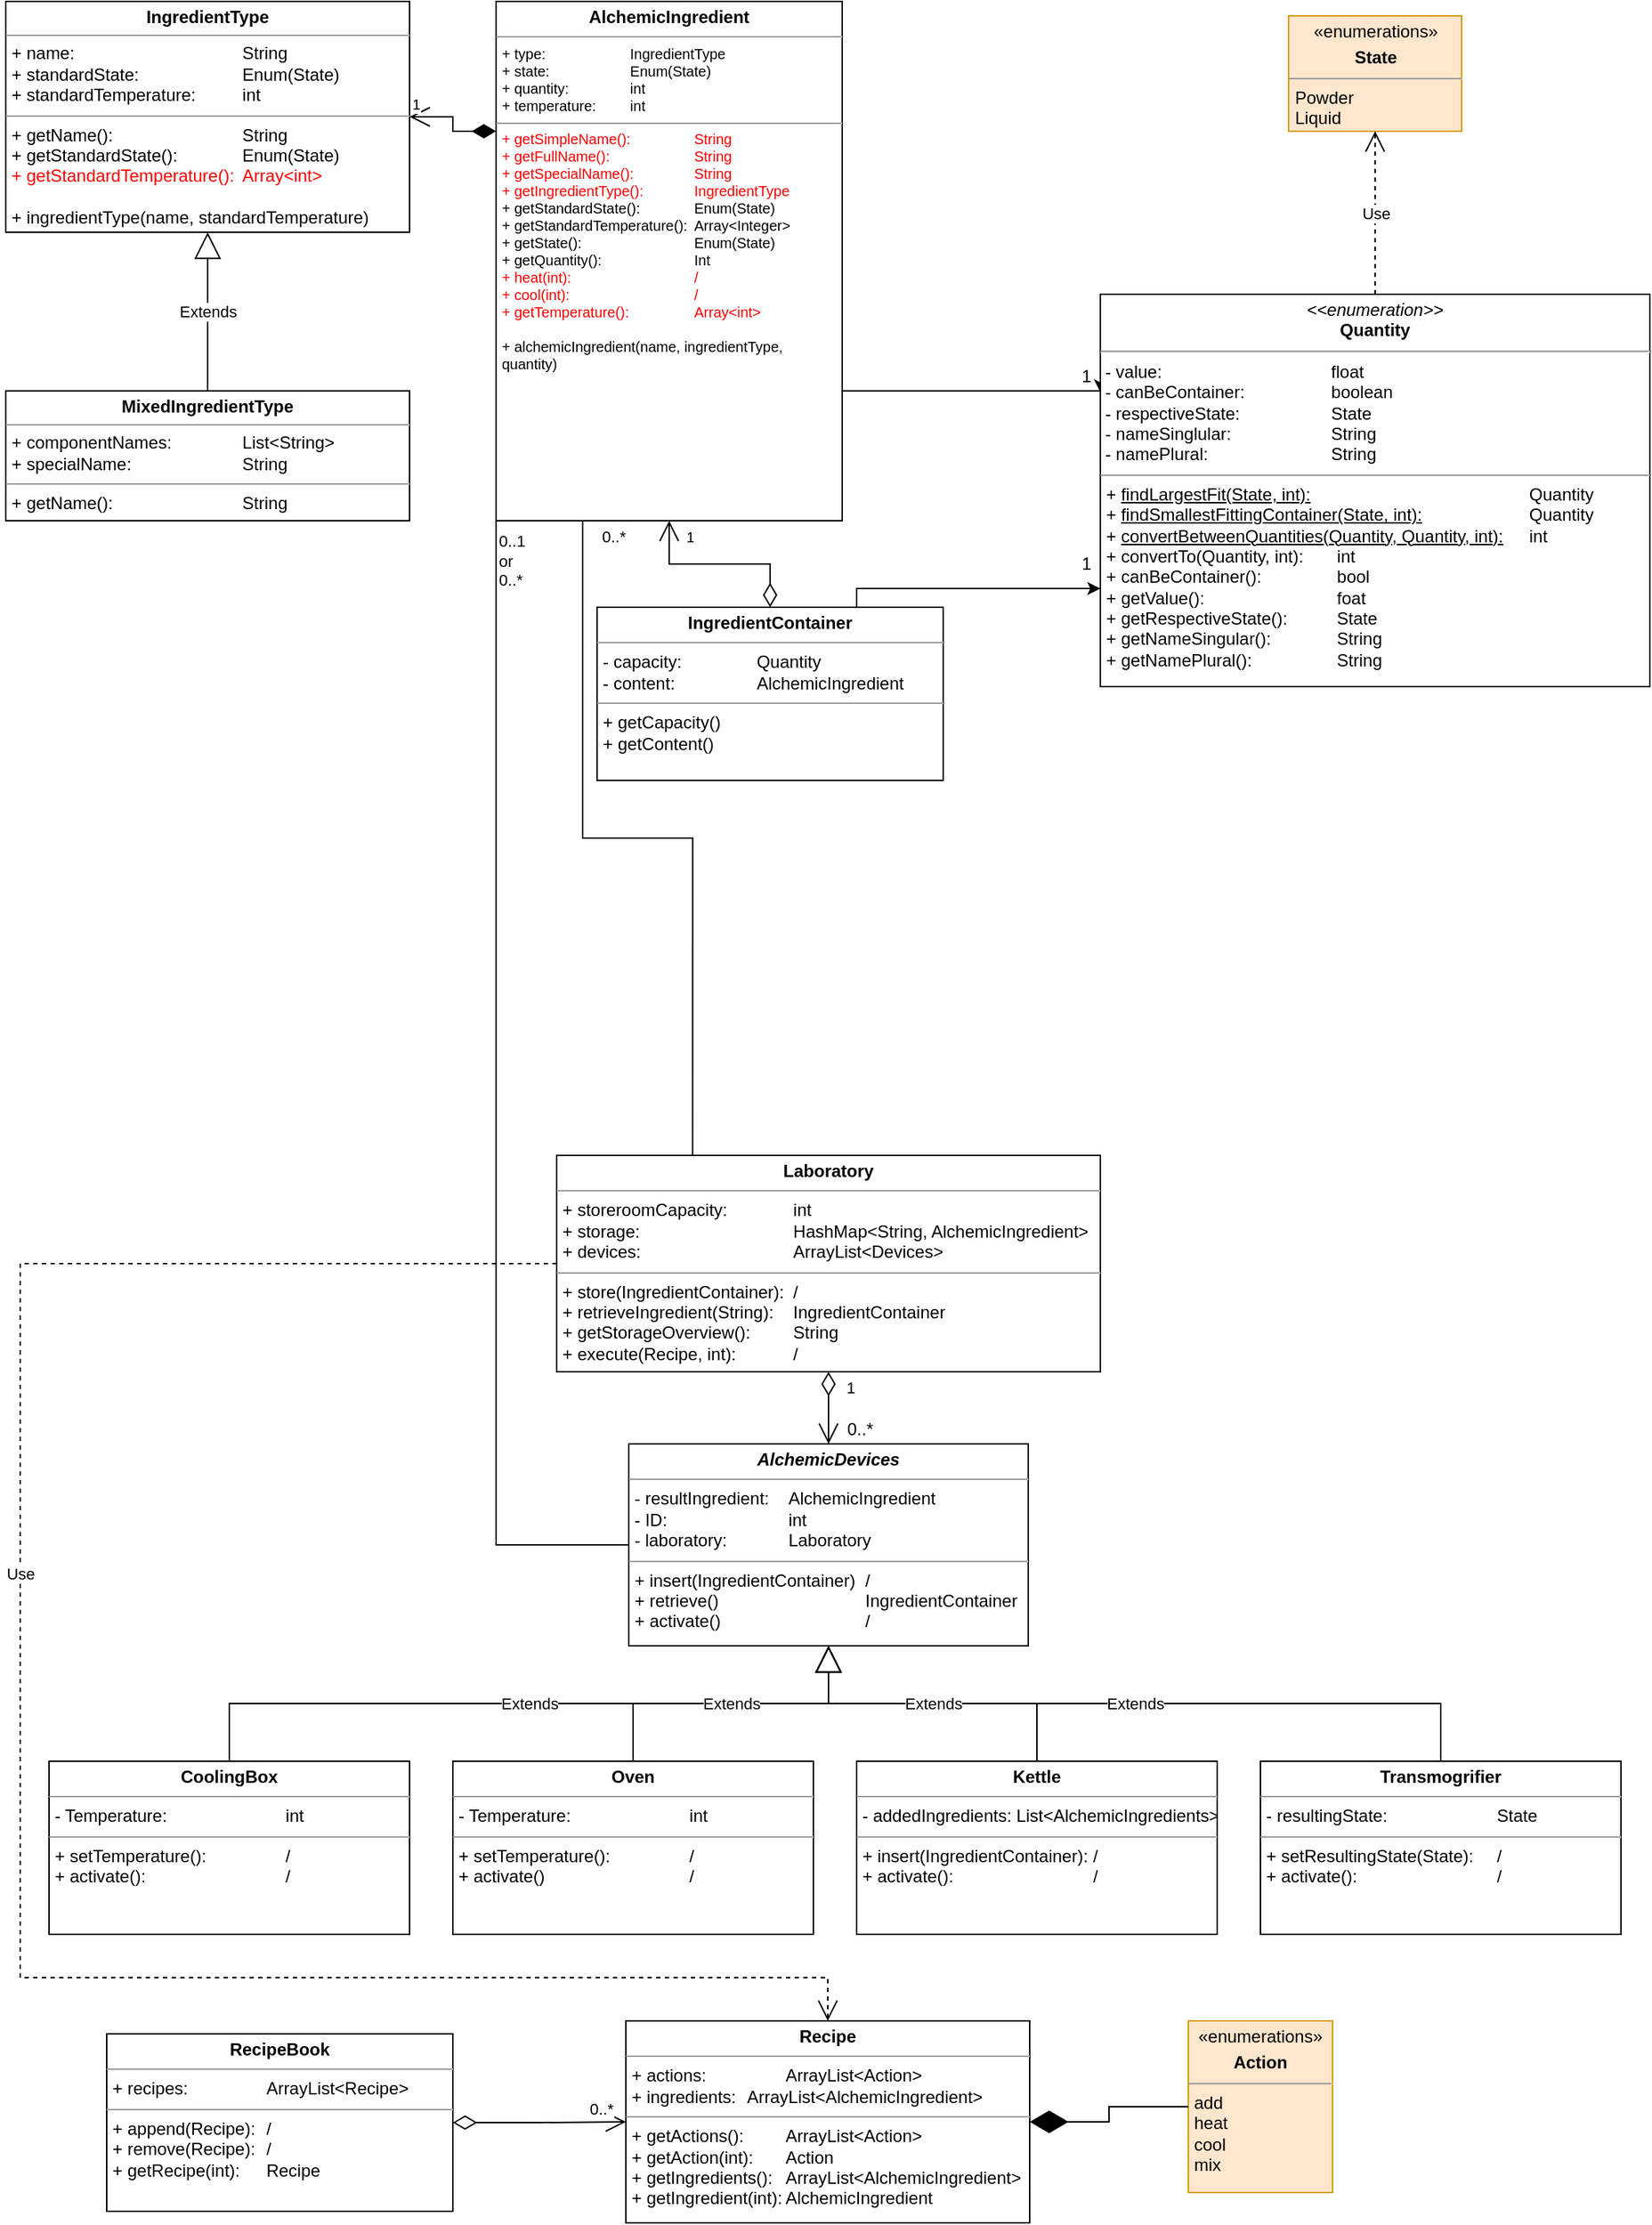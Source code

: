 <mxfile version="18.0.1" type="device"><diagram id="GiKxuTOtu3WhN2kmNN7U" name="Examenproject OGP"><mxGraphModel dx="868" dy="553" grid="1" gridSize="10" guides="1" tooltips="1" connect="1" arrows="1" fold="1" page="1" pageScale="1" pageWidth="1169" pageHeight="827" background="none" math="0" shadow="0"><root><mxCell id="0"/><mxCell id="1" parent="0"/><mxCell id="5Rmgl1uTEfU98lThBDW_-46" style="edgeStyle=orthogonalEdgeStyle;rounded=0;jumpStyle=none;orthogonalLoop=1;jettySize=auto;html=1;exitX=1;exitY=0.75;exitDx=0;exitDy=0;startArrow=none;startFill=0;strokeColor=default;entryX=0;entryY=0.25;entryDx=0;entryDy=0;" parent="1" source="cu3XiYy3ytuBM16kYKZB-1" target="5Rmgl1uTEfU98lThBDW_-23" edge="1"><mxGeometry relative="1" as="geometry"><mxPoint x="650" y="350" as="targetPoint"/><Array as="points"><mxPoint x="769" y="310"/></Array></mxGeometry></mxCell><mxCell id="cu3XiYy3ytuBM16kYKZB-1" value="&lt;p style=&quot;margin: 0px ; margin-top: 4px ; text-align: center&quot;&gt;&lt;b&gt;AlchemicIngredient&lt;/b&gt;&lt;/p&gt;&lt;hr size=&quot;1&quot;&gt;&lt;p style=&quot;margin: 0px 0px 0px 4px ; font-size: 10px&quot;&gt;&lt;font style=&quot;font-size: 10px&quot;&gt;+ type: &lt;span style=&quot;white-space: pre&quot;&gt;&#9;&lt;/span&gt;&lt;span style=&quot;white-space: pre&quot;&gt;&#9;&lt;/span&gt;&lt;span style=&quot;white-space: pre&quot;&gt;&#9;&lt;/span&gt;IngredientType&lt;br&gt;&lt;/font&gt;&lt;/p&gt;&lt;p style=&quot;margin: 0px 0px 0px 4px ; font-size: 10px&quot;&gt;&lt;font style=&quot;font-size: 10px&quot;&gt;+ state: &lt;span style=&quot;white-space: pre&quot;&gt;&#9;&lt;/span&gt;&lt;span style=&quot;white-space: pre&quot;&gt;&#9;&lt;/span&gt;&lt;span style=&quot;white-space: pre&quot;&gt;&#9;&lt;/span&gt;Enum(State)&lt;/font&gt;&lt;/p&gt;&lt;p style=&quot;margin: 0px 0px 0px 4px ; font-size: 10px&quot;&gt;&lt;font style=&quot;font-size: 10px&quot;&gt;+ quantity: &lt;span style=&quot;white-space: pre&quot;&gt;&#9;&lt;/span&gt;&lt;span style=&quot;white-space: pre&quot;&gt;&#9;&lt;/span&gt;int&lt;/font&gt;&lt;/p&gt;&lt;p style=&quot;margin: 0px 0px 0px 4px ; font-size: 10px&quot;&gt;&lt;font style=&quot;font-size: 10px&quot;&gt;+ temperature: &lt;span style=&quot;white-space: pre&quot;&gt;&#9;&lt;/span&gt;int&lt;/font&gt;&lt;/p&gt;&lt;hr size=&quot;1&quot; style=&quot;font-size: 10px&quot;&gt;&lt;p style=&quot;margin: 0px 0px 0px 4px ; font-size: 10px&quot;&gt;&lt;font color=&quot;#ff0000&quot; style=&quot;font-size: 10px&quot;&gt;+ getSimpleName():&lt;span style=&quot;white-space: pre&quot;&gt;&#9;&lt;span style=&quot;white-space: pre&quot;&gt;&#9;&lt;/span&gt;&lt;/span&gt;String&lt;/font&gt;&lt;/p&gt;&lt;p style=&quot;margin: 0px 0px 0px 4px ; font-size: 10px&quot;&gt;&lt;font color=&quot;#ff0000&quot; style=&quot;font-size: 10px&quot;&gt;+ getFullName():&lt;span style=&quot;white-space: pre&quot;&gt;&#9;&lt;/span&gt;&lt;span style=&quot;white-space: pre&quot;&gt;&#9;&lt;span style=&quot;white-space: pre&quot;&gt;&#9;&lt;/span&gt;&lt;/span&gt;String&lt;/font&gt;&lt;/p&gt;&lt;p style=&quot;margin: 0px 0px 0px 4px ; font-size: 10px&quot;&gt;&lt;font color=&quot;#ff0000&quot; style=&quot;font-size: 10px&quot;&gt;+ getSpecialName():&amp;nbsp;&lt;span style=&quot;white-space: pre&quot;&gt;&#9;&lt;span style=&quot;white-space: pre&quot;&gt;&#9;&lt;/span&gt;&lt;/span&gt;String&lt;/font&gt;&lt;/p&gt;&lt;p style=&quot;margin: 0px 0px 0px 4px ; font-size: 10px&quot;&gt;&lt;font color=&quot;#ff0000&quot; style=&quot;font-size: 10px&quot;&gt;+ getIngredientType():&lt;span style=&quot;white-space: pre&quot;&gt;&#9;&lt;/span&gt;&lt;span style=&quot;white-space: pre&quot;&gt;&#9;&lt;/span&gt;IngredientType&lt;/font&gt;&lt;/p&gt;&lt;p style=&quot;margin: 0px 0px 0px 4px ; font-size: 10px&quot;&gt;&lt;font style=&quot;font-size: 10px&quot;&gt;+ getStandardState():&lt;span style=&quot;white-space: pre&quot;&gt;&#9;&lt;span style=&quot;white-space: pre&quot;&gt;&#9;&lt;/span&gt;&lt;/span&gt;Enum(State)&lt;/font&gt;&lt;/p&gt;&lt;p style=&quot;margin: 0px 0px 0px 4px ; font-size: 10px&quot;&gt;&lt;font style=&quot;font-size: 10px&quot;&gt;+ getStandardTemperature():&lt;span style=&quot;white-space: pre&quot;&gt;&#9;&lt;/span&gt;Array&amp;lt;Integer&amp;gt;&lt;/font&gt;&lt;/p&gt;&lt;p style=&quot;margin: 0px 0px 0px 4px ; font-size: 10px&quot;&gt;&lt;font style=&quot;font-size: 10px&quot;&gt;+ getState():&lt;span style=&quot;white-space: pre&quot;&gt;&#9;&lt;/span&gt;&lt;span style=&quot;white-space: pre&quot;&gt;&#9;&lt;/span&gt;&lt;span style=&quot;white-space: pre&quot;&gt;&#9;&lt;span style=&quot;white-space: pre&quot;&gt;&#9;&lt;/span&gt;&lt;/span&gt;Enum(State)&lt;/font&gt;&lt;/p&gt;&lt;p style=&quot;margin: 0px 0px 0px 4px ; font-size: 10px&quot;&gt;&lt;font style=&quot;font-size: 10px&quot;&gt;+ getQuantity():&lt;span style=&quot;white-space: pre&quot;&gt;&#9;&lt;/span&gt;&lt;span style=&quot;white-space: pre&quot;&gt;&#9;&lt;span style=&quot;white-space: pre&quot;&gt;&#9;&lt;/span&gt;&lt;/span&gt;Int&lt;/font&gt;&lt;/p&gt;&lt;p style=&quot;margin: 0px 0px 0px 4px ; font-size: 10px&quot;&gt;&lt;font color=&quot;#ff0000&quot; style=&quot;font-size: 10px&quot;&gt;+ heat(int):&lt;span style=&quot;white-space: pre&quot;&gt;&#9;&lt;/span&gt;&lt;span style=&quot;white-space: pre&quot;&gt;&#9;&lt;/span&gt;&lt;span style=&quot;white-space: pre&quot;&gt;&#9;&lt;span style=&quot;white-space: pre&quot;&gt;&#9;&lt;/span&gt;&lt;/span&gt;/&lt;/font&gt;&lt;/p&gt;&lt;p style=&quot;margin: 0px 0px 0px 4px ; font-size: 10px&quot;&gt;&lt;font color=&quot;#ff0000&quot; style=&quot;font-size: 10px&quot;&gt;+ cool(int):&lt;span style=&quot;white-space: pre&quot;&gt;&#9;&lt;/span&gt;&lt;span style=&quot;white-space: pre&quot;&gt;&#9;&lt;/span&gt;&lt;span style=&quot;white-space: pre&quot;&gt;&#9;&lt;span style=&quot;white-space: pre&quot;&gt;&#9;&lt;/span&gt;&lt;/span&gt;/&lt;/font&gt;&lt;/p&gt;&lt;p style=&quot;margin: 0px 0px 0px 4px ; font-size: 10px&quot;&gt;&lt;font color=&quot;#ff0000&quot; style=&quot;font-size: 10px&quot;&gt;+ getTemperature():&lt;span style=&quot;white-space: pre&quot;&gt;&#9;&lt;span style=&quot;white-space: pre&quot;&gt;&#9;&lt;/span&gt;&lt;/span&gt;Array&amp;lt;int&amp;gt;&lt;/font&gt;&lt;/p&gt;&lt;p style=&quot;margin: 0px 0px 0px 4px ; font-size: 10px&quot;&gt;&lt;font style=&quot;font-size: 10px&quot;&gt;&lt;br&gt;&lt;/font&gt;&lt;/p&gt;&lt;p style=&quot;margin: 0px 0px 0px 4px ; font-size: 10px&quot;&gt;&lt;font style=&quot;font-size: 10px&quot;&gt;+ alchemicIngredient(name, ingredientType,&amp;nbsp;&lt;/font&gt;&lt;/p&gt;&lt;p style=&quot;margin: 0px 0px 0px 4px ; font-size: 10px&quot;&gt;&lt;font style=&quot;font-size: 10px&quot;&gt;quantity)&lt;/font&gt;&lt;/p&gt;" style="verticalAlign=top;align=left;overflow=fill;fontSize=12;fontFamily=Helvetica;html=1;rounded=0;" parent="1" vertex="1"><mxGeometry x="350" y="40" width="240" height="360" as="geometry"/></mxCell><mxCell id="cu3XiYy3ytuBM16kYKZB-2" value="&lt;p style=&quot;margin: 0px ; margin-top: 4px ; text-align: center&quot;&gt;&lt;b&gt;IngredientType&lt;/b&gt;&lt;/p&gt;&lt;hr size=&quot;1&quot; style=&quot;font-size: 10px&quot;&gt;&lt;p style=&quot;margin: 0px ; margin-left: 4px&quot;&gt;+ name:&lt;span style=&quot;white-space: pre&quot;&gt;&#9;&lt;/span&gt;&lt;span style=&quot;white-space: pre&quot;&gt;&#9;&lt;/span&gt;&lt;span style=&quot;white-space: pre&quot;&gt;&#9;&lt;/span&gt;&lt;span style=&quot;white-space: pre&quot;&gt;&#9;&lt;/span&gt;&lt;span style=&quot;white-space: pre&quot;&gt;&#9;&lt;/span&gt;String&lt;/p&gt;&lt;p style=&quot;margin: 0px ; margin-left: 4px&quot;&gt;&lt;span&gt;+ standardState: &lt;/span&gt;&lt;span style=&quot;white-space: pre&quot;&gt;&#9;&lt;/span&gt;&lt;span style=&quot;white-space: pre&quot;&gt;&#9;&lt;span style=&quot;white-space: pre&quot;&gt;&#9;&lt;/span&gt;&lt;/span&gt;&lt;span&gt;Enum(State)&lt;/span&gt;&lt;br&gt;&lt;/p&gt;&lt;p style=&quot;margin: 0px ; margin-left: 4px&quot;&gt;+ standardTemperature: &lt;span style=&quot;white-space: pre&quot;&gt;&#9;&lt;/span&gt;&lt;span style=&quot;white-space: pre&quot;&gt;&#9;&lt;/span&gt;int&lt;/p&gt;&lt;hr size=&quot;1&quot;&gt;&lt;p style=&quot;margin: 0px ; margin-left: 4px&quot;&gt;+ getName():&lt;span style=&quot;white-space: pre&quot;&gt;&#9;&lt;/span&gt;&lt;span style=&quot;white-space: pre&quot;&gt;&#9;&lt;span style=&quot;white-space: pre&quot;&gt;&#9;&lt;/span&gt;&lt;span style=&quot;white-space: pre&quot;&gt;&#9;&lt;/span&gt;&lt;/span&gt;String&lt;/p&gt;&lt;p style=&quot;margin: 0px ; margin-left: 4px&quot;&gt;+ getStandardState():&lt;span style=&quot;white-space: pre&quot;&gt;&#9;&lt;/span&gt;&lt;span style=&quot;white-space: pre&quot;&gt;&#9;&lt;/span&gt;Enum(State)&lt;/p&gt;&lt;p style=&quot;margin: 0px ; margin-left: 4px&quot;&gt;&lt;font color=&quot;#ff0000&quot;&gt;+ getStandardTemperature():&lt;span style=&quot;white-space: pre&quot;&gt;&#9;&lt;/span&gt;Array&amp;lt;int&amp;gt;&lt;/font&gt;&lt;/p&gt;&lt;p style=&quot;margin: 0px ; margin-left: 4px&quot;&gt;&lt;br&gt;&lt;/p&gt;&lt;p style=&quot;margin: 0px ; margin-left: 4px&quot;&gt;+ ingredientType(name, standardTemperature)&lt;/p&gt;" style="verticalAlign=top;align=left;overflow=fill;fontSize=12;fontFamily=Helvetica;html=1;expand=1;rounded=0;" parent="1" vertex="1"><mxGeometry x="10" y="40" width="280" height="160" as="geometry"/></mxCell><mxCell id="cu3XiYy3ytuBM16kYKZB-13" value="&lt;p style=&quot;margin: 0px ; margin-top: 4px ; text-align: center&quot;&gt;«enumerations»&lt;b&gt;&lt;br&gt;&lt;/b&gt;&lt;/p&gt;&lt;p style=&quot;margin: 0px ; margin-top: 4px ; text-align: center&quot;&gt;&lt;b&gt;State&lt;/b&gt;&lt;/p&gt;&lt;hr size=&quot;1&quot;&gt;&lt;p style=&quot;margin: 0px ; margin-left: 4px&quot;&gt;Powder&lt;/p&gt;&lt;p style=&quot;margin: 0px ; margin-left: 4px&quot;&gt;Liquid&lt;/p&gt;" style="verticalAlign=top;align=left;overflow=fill;fontSize=12;fontFamily=Helvetica;html=1;expand=1;rounded=0;fillColor=#ffe6cc;strokeColor=#d79b00;" parent="1" vertex="1"><mxGeometry x="899.5" y="50" width="120" height="80" as="geometry"/></mxCell><mxCell id="5Rmgl1uTEfU98lThBDW_-49" style="edgeStyle=orthogonalEdgeStyle;rounded=0;jumpStyle=none;orthogonalLoop=1;jettySize=auto;html=1;exitX=0.75;exitY=0;exitDx=0;exitDy=0;startArrow=none;startFill=0;strokeColor=default;entryX=0;entryY=0.75;entryDx=0;entryDy=0;" parent="1" source="cu3XiYy3ytuBM16kYKZB-45" target="5Rmgl1uTEfU98lThBDW_-23" edge="1"><mxGeometry relative="1" as="geometry"><Array as="points"><mxPoint x="600" y="447"/></Array><mxPoint x="820" y="430" as="targetPoint"/></mxGeometry></mxCell><mxCell id="cu3XiYy3ytuBM16kYKZB-45" value="&lt;p style=&quot;margin: 0px ; margin-top: 4px ; text-align: center&quot;&gt;&lt;b&gt;IngredientContainer&lt;/b&gt;&lt;/p&gt;&lt;hr size=&quot;1&quot;&gt;&lt;p style=&quot;margin: 0px ; margin-left: 4px&quot;&gt;- capacity: &lt;span style=&quot;white-space: pre&quot;&gt;&#9;&lt;/span&gt;&lt;span style=&quot;white-space: pre&quot;&gt;&#9;&lt;/span&gt;Quantity&lt;/p&gt;&lt;p style=&quot;margin: 0px ; margin-left: 4px&quot;&gt;- content:&lt;span style=&quot;white-space: pre&quot;&gt;&#9;&lt;/span&gt;&lt;span style=&quot;white-space: pre&quot;&gt;&#9;&lt;/span&gt;&lt;span style=&quot;white-space: pre&quot;&gt;&#9;&lt;/span&gt;AlchemicIngredient&lt;/p&gt;&lt;hr size=&quot;1&quot;&gt;&lt;p style=&quot;margin: 0px ; margin-left: 4px&quot;&gt;+ getCapacity()&lt;/p&gt;&lt;p style=&quot;margin: 0px ; margin-left: 4px&quot;&gt;+ getContent()&lt;/p&gt;" style="verticalAlign=top;align=left;overflow=fill;fontSize=12;fontFamily=Helvetica;html=1;fontColor=#000000;strokeWidth=1;gradientColor=none;" parent="1" vertex="1"><mxGeometry x="420" y="460" width="240" height="120" as="geometry"/></mxCell><mxCell id="cu3XiYy3ytuBM16kYKZB-54" value="&lt;p style=&quot;margin: 0px ; margin-top: 4px ; text-align: center&quot;&gt;&lt;b&gt;&lt;i&gt;AlchemicDevices&lt;/i&gt;&lt;/b&gt;&lt;br&gt;&lt;/p&gt;&lt;hr size=&quot;1&quot;&gt;&lt;p style=&quot;margin: 0px ; margin-left: 4px&quot;&gt;- resultIngredient:&lt;span style=&quot;white-space: pre&quot;&gt;&#9;&lt;/span&gt;AlchemicIngredient&lt;/p&gt;&lt;p style=&quot;margin: 0px ; margin-left: 4px&quot;&gt;- ID:&lt;span style=&quot;white-space: pre&quot;&gt;&#9;&lt;/span&gt;&lt;span style=&quot;white-space: pre&quot;&gt;&#9;&lt;/span&gt;&lt;span style=&quot;white-space: pre&quot;&gt;&#9;&lt;span style=&quot;white-space: pre&quot;&gt;&#9;&lt;/span&gt;&lt;/span&gt;int&lt;/p&gt;&lt;p style=&quot;margin: 0px ; margin-left: 4px&quot;&gt;- laboratory:&lt;span style=&quot;white-space: pre&quot;&gt;&#9;&lt;/span&gt;&lt;span style=&quot;white-space: pre&quot;&gt;&#9;&lt;/span&gt;Laboratory&lt;/p&gt;&lt;hr size=&quot;1&quot;&gt;&lt;p style=&quot;margin: 0px ; margin-left: 4px&quot;&gt;+ insert(IngredientContainer)&lt;span style=&quot;white-space: pre&quot;&gt;&#9;&lt;/span&gt;&lt;span&gt;/&lt;/span&gt;&lt;/p&gt;&lt;p style=&quot;margin: 0px ; margin-left: 4px&quot;&gt;+ retrieve()&lt;span style=&quot;white-space: pre&quot;&gt;&#9;&lt;/span&gt;&lt;span style=&quot;white-space: pre&quot;&gt;&#9;&lt;/span&gt;&lt;span style=&quot;white-space: pre&quot;&gt;&#9;&lt;/span&gt;&lt;span style=&quot;white-space: pre&quot;&gt;&#9;&lt;/span&gt;IngredientContainer&lt;/p&gt;&lt;p style=&quot;margin: 0px ; margin-left: 4px&quot;&gt;+ activate()&lt;span style=&quot;white-space: pre&quot;&gt;&#9;&lt;/span&gt;&lt;span style=&quot;white-space: pre&quot;&gt;&#9;&lt;/span&gt;&lt;span style=&quot;white-space: pre&quot;&gt;&#9;&lt;/span&gt;&lt;span style=&quot;white-space: pre&quot;&gt;&#9;&lt;/span&gt;/&lt;/p&gt;" style="verticalAlign=top;align=left;overflow=fill;fontSize=12;fontFamily=Helvetica;html=1;fontColor=#000000;strokeWidth=1;gradientColor=none;" parent="1" vertex="1"><mxGeometry x="442" y="1040" width="277" height="140" as="geometry"/></mxCell><mxCell id="cu3XiYy3ytuBM16kYKZB-55" value="&lt;p style=&quot;margin: 4px 0px 0px ; text-align: center&quot;&gt;&lt;b&gt;CoolingBox&lt;/b&gt;&lt;/p&gt;&lt;hr size=&quot;1&quot;&gt;&lt;p style=&quot;margin: 0px 0px 0px 4px&quot;&gt;- Temperature:&lt;span style=&quot;white-space: pre&quot;&gt;&#9;&lt;/span&gt;&lt;span style=&quot;white-space: pre&quot;&gt;&#9;&lt;/span&gt;&lt;span style=&quot;white-space: pre&quot;&gt;&#9;&lt;span style=&quot;white-space: pre&quot;&gt;&#9;&lt;/span&gt;&lt;/span&gt;int&lt;/p&gt;&lt;hr size=&quot;1&quot;&gt;&lt;p style=&quot;margin: 0px 0px 0px 4px&quot;&gt;+ setTemperature():&lt;span style=&quot;white-space: pre&quot;&gt;&#9;&lt;/span&gt;&lt;span style=&quot;white-space: pre&quot;&gt;&#9;&lt;/span&gt;/&lt;/p&gt;&lt;p style=&quot;margin: 0px 0px 0px 4px&quot;&gt;+ activate():&lt;span style=&quot;white-space: pre&quot;&gt;&#9;&lt;/span&gt;&lt;span style=&quot;white-space: pre&quot;&gt;&#9;&lt;/span&gt;&lt;span style=&quot;white-space: pre&quot;&gt;&#9;&lt;/span&gt;&lt;span style=&quot;white-space: pre&quot;&gt;&#9;&lt;/span&gt;/&lt;/p&gt;" style="verticalAlign=top;align=left;overflow=fill;fontSize=12;fontFamily=Helvetica;html=1;fontColor=#000000;strokeWidth=1;gradientColor=none;" parent="1" vertex="1"><mxGeometry x="40" y="1260" width="250" height="120" as="geometry"/></mxCell><mxCell id="cu3XiYy3ytuBM16kYKZB-56" value="&lt;p style=&quot;margin: 0px ; margin-top: 4px ; text-align: center&quot;&gt;&lt;b&gt;Oven&lt;/b&gt;&lt;/p&gt;&lt;hr size=&quot;1&quot;&gt;&lt;p style=&quot;margin: 0px 0px 0px 4px&quot;&gt;- Temperature:&lt;span style=&quot;white-space: pre&quot;&gt;&#9;&lt;/span&gt;&lt;span style=&quot;white-space: pre&quot;&gt;&#9;&lt;/span&gt;&lt;span style=&quot;white-space: pre&quot;&gt;&#9;&lt;/span&gt;&lt;span style=&quot;white-space: pre&quot;&gt;&#9;&lt;/span&gt;int&lt;/p&gt;&lt;hr size=&quot;1&quot;&gt;&lt;p style=&quot;margin: 0px 0px 0px 4px&quot;&gt;&lt;span&gt;+ setTemperature():&lt;span style=&quot;white-space: pre&quot;&gt;&#9;&lt;/span&gt;&lt;span style=&quot;white-space: pre&quot;&gt;&#9;&lt;/span&gt;/&lt;/span&gt;&lt;/p&gt;&lt;p style=&quot;margin: 0px ; margin-left: 4px&quot;&gt;+ activate()&lt;span&gt;&#9;&lt;span style=&quot;white-space: pre&quot;&gt;&#9;&lt;/span&gt;&lt;span style=&quot;white-space: pre&quot;&gt;&#9;&lt;/span&gt;&lt;span style=&quot;white-space: pre&quot;&gt;&#9;&lt;/span&gt;&lt;span style=&quot;white-space: pre&quot;&gt;&#9;&lt;/span&gt;&lt;/span&gt;/&lt;/p&gt;" style="verticalAlign=top;align=left;overflow=fill;fontSize=12;fontFamily=Helvetica;html=1;fontColor=#000000;strokeWidth=1;gradientColor=none;" parent="1" vertex="1"><mxGeometry x="320" y="1260" width="250" height="120" as="geometry"/></mxCell><mxCell id="cu3XiYy3ytuBM16kYKZB-57" value="&lt;p style=&quot;margin: 4px 0px 0px ; text-align: center&quot;&gt;&lt;b&gt;Kettle&lt;/b&gt;&lt;/p&gt;&lt;hr size=&quot;1&quot;&gt;&lt;p style=&quot;margin: 0px 0px 0px 4px&quot;&gt;- addedIngredients:&lt;span style=&quot;white-space: pre&quot;&gt;&#9;&lt;/span&gt;List&amp;lt;AlchemicIngredients&amp;gt;&lt;/p&gt;&lt;hr size=&quot;1&quot;&gt;&lt;p style=&quot;margin: 0px 0px 0px 4px&quot;&gt;+ insert(IngredientContainer):&lt;span style=&quot;white-space: pre&quot;&gt;&#9;&lt;/span&gt;/&lt;/p&gt;&lt;p style=&quot;margin: 0px 0px 0px 4px&quot;&gt;+ activate():&lt;span style=&quot;white-space: pre&quot;&gt;&#9;&lt;/span&gt;&lt;span style=&quot;white-space: pre&quot;&gt;&#9;&lt;/span&gt;&lt;span style=&quot;white-space: pre&quot;&gt;&#9;&lt;/span&gt;&lt;span style=&quot;white-space: pre&quot;&gt;&#9;&lt;/span&gt;/&lt;/p&gt;" style="verticalAlign=top;align=left;overflow=fill;fontSize=12;fontFamily=Helvetica;html=1;fontColor=#000000;strokeWidth=1;gradientColor=none;" parent="1" vertex="1"><mxGeometry x="600" y="1260" width="250" height="120" as="geometry"/></mxCell><mxCell id="cu3XiYy3ytuBM16kYKZB-58" value="&lt;p style=&quot;margin: 4px 0px 0px ; text-align: center&quot;&gt;&lt;b&gt;Transmogrifier&lt;/b&gt;&lt;/p&gt;&lt;hr size=&quot;1&quot;&gt;&lt;p style=&quot;margin: 0px 0px 0px 4px&quot;&gt;- resultingState:&lt;span style=&quot;white-space: pre&quot;&gt;&#9;&lt;/span&gt;&lt;span style=&quot;white-space: pre&quot;&gt;&#9;&lt;/span&gt;&lt;span style=&quot;white-space: pre&quot;&gt;&#9;&lt;/span&gt;State&lt;/p&gt;&lt;hr size=&quot;1&quot;&gt;&lt;p style=&quot;margin: 0px 0px 0px 4px&quot;&gt;+ setResultingState(State):&lt;span style=&quot;white-space: pre&quot;&gt;&#9;&lt;/span&gt;/&lt;/p&gt;&lt;p style=&quot;margin: 0px 0px 0px 4px&quot;&gt;&lt;span&gt;+ activate():&lt;/span&gt;&lt;span style=&quot;white-space: pre&quot;&gt;&#9;&lt;/span&gt;&lt;span style=&quot;white-space: pre&quot;&gt;&#9;&lt;/span&gt;&lt;span style=&quot;white-space: pre&quot;&gt;&#9;&lt;/span&gt;&lt;span style=&quot;white-space: pre&quot;&gt;&#9;&lt;/span&gt;&lt;span&gt;/&lt;/span&gt;&lt;/p&gt;" style="verticalAlign=top;align=left;overflow=fill;fontSize=12;fontFamily=Helvetica;html=1;fontColor=#000000;strokeWidth=1;gradientColor=none;" parent="1" vertex="1"><mxGeometry x="880" y="1260" width="250" height="120" as="geometry"/></mxCell><mxCell id="cu3XiYy3ytuBM16kYKZB-67" value="&lt;p style=&quot;margin: 0px ; margin-top: 4px ; text-align: center&quot;&gt;&lt;b&gt;Laboratory&lt;/b&gt;&lt;/p&gt;&lt;hr size=&quot;1&quot;&gt;&lt;p style=&quot;margin: 0px ; margin-left: 4px&quot;&gt;+ storeroomCapacity:&lt;span style=&quot;white-space: pre&quot;&gt;&#9;&lt;/span&gt;&lt;span style=&quot;white-space: pre&quot;&gt;&#9;&lt;/span&gt;int&lt;/p&gt;&lt;p style=&quot;margin: 0px ; margin-left: 4px&quot;&gt;+ storage:&lt;span style=&quot;white-space: pre&quot;&gt;&#9;&lt;/span&gt;&lt;span style=&quot;white-space: pre&quot;&gt;&#9;&lt;/span&gt;&lt;span style=&quot;white-space: pre&quot;&gt;&#9;&lt;/span&gt;&lt;span style=&quot;white-space: pre&quot;&gt;&#9;&lt;/span&gt;HashMap&amp;lt;String, AlchemicIngredient&amp;gt;&lt;/p&gt;&lt;p style=&quot;margin: 0px ; margin-left: 4px&quot;&gt;+ devices:&lt;span style=&quot;white-space: pre&quot;&gt;&#9;&lt;/span&gt;&lt;span style=&quot;white-space: pre&quot;&gt;&#9;&lt;/span&gt;&lt;span style=&quot;white-space: pre&quot;&gt;&#9;&lt;/span&gt;&lt;span style=&quot;white-space: pre&quot;&gt;&#9;&lt;/span&gt;ArrayList&amp;lt;Devices&amp;gt;&lt;/p&gt;&lt;hr size=&quot;1&quot;&gt;&lt;p style=&quot;margin: 0px ; margin-left: 4px&quot;&gt;+ store(IngredientContainer):&lt;span&gt;&#9;&lt;span style=&quot;white-space: pre&quot;&gt;&#9;&lt;/span&gt;/&lt;/span&gt;&lt;/p&gt;&lt;p style=&quot;margin: 0px ; margin-left: 4px&quot;&gt;+ retrieveIngredient(String):&lt;span style=&quot;white-space: pre&quot;&gt;&#9;&lt;/span&gt;IngredientContainer&lt;/p&gt;&lt;p style=&quot;margin: 0px ; margin-left: 4px&quot;&gt;+ getStorageOverview():&lt;span style=&quot;white-space: pre&quot;&gt;&#9;&lt;/span&gt;&lt;span style=&quot;white-space: pre&quot;&gt;&#9;&lt;/span&gt;String&lt;/p&gt;&lt;p style=&quot;margin: 0px ; margin-left: 4px&quot;&gt;+ execute(Recipe, int):&lt;span style=&quot;white-space: pre&quot;&gt;&#9;&lt;/span&gt;&lt;span style=&quot;white-space: pre&quot;&gt;&#9;&lt;/span&gt;/&lt;/p&gt;&lt;p style=&quot;margin: 0px ; margin-left: 4px&quot;&gt;&lt;br&gt;&lt;/p&gt;" style="verticalAlign=top;align=left;overflow=fill;fontSize=12;fontFamily=Helvetica;html=1;fontColor=#000000;strokeWidth=1;gradientColor=none;" parent="1" vertex="1"><mxGeometry x="392" y="840" width="377" height="150" as="geometry"/></mxCell><mxCell id="cu3XiYy3ytuBM16kYKZB-70" value="&lt;p style=&quot;margin: 0px ; margin-top: 4px ; text-align: center&quot;&gt;&lt;b&gt;RecipeBook&lt;/b&gt;&lt;/p&gt;&lt;hr size=&quot;1&quot;&gt;&lt;p style=&quot;margin: 0px ; margin-left: 4px&quot;&gt;+ recipes: &lt;span style=&quot;white-space: pre&quot;&gt;&#9;&lt;/span&gt;&lt;span style=&quot;white-space: pre&quot;&gt;&#9;&lt;/span&gt;ArrayList&amp;lt;Recipe&amp;gt;&lt;/p&gt;&lt;hr size=&quot;1&quot;&gt;&lt;p style=&quot;margin: 0px ; margin-left: 4px&quot;&gt;+ append(Recipe):&lt;span style=&quot;white-space: pre&quot;&gt;&#9;&lt;/span&gt;/&lt;/p&gt;&lt;p style=&quot;margin: 0px ; margin-left: 4px&quot;&gt;+ remove(Recipe):&lt;span style=&quot;white-space: pre&quot;&gt;&#9;&lt;/span&gt;/&lt;/p&gt;&lt;p style=&quot;margin: 0px ; margin-left: 4px&quot;&gt;+ getRecipe(int):&lt;span style=&quot;white-space: pre&quot;&gt;&#9;&lt;/span&gt;Recipe&lt;/p&gt;" style="verticalAlign=top;align=left;overflow=fill;fontSize=12;fontFamily=Helvetica;html=1;fontColor=#000000;strokeWidth=1;gradientColor=none;" parent="1" vertex="1"><mxGeometry x="80" y="1449" width="240" height="123" as="geometry"/></mxCell><mxCell id="cu3XiYy3ytuBM16kYKZB-71" value="&lt;p style=&quot;margin: 0px ; margin-top: 4px ; text-align: center&quot;&gt;&lt;b&gt;Recipe&lt;/b&gt;&lt;/p&gt;&lt;hr size=&quot;1&quot;&gt;&lt;p style=&quot;margin: 0px ; margin-left: 4px&quot;&gt;+ actions: &lt;span style=&quot;white-space: pre&quot;&gt;&#9;&lt;span style=&quot;white-space: pre&quot;&gt;&#9;&lt;/span&gt;&lt;/span&gt;ArrayList&amp;lt;Action&amp;gt;&lt;/p&gt;&lt;p style=&quot;margin: 0px ; margin-left: 4px&quot;&gt;+ ingredients:&lt;span style=&quot;white-space: pre&quot;&gt;&#9;&lt;/span&gt;ArrayList&amp;lt;AlchemicIngredient&amp;gt;&lt;/p&gt;&lt;hr size=&quot;1&quot;&gt;&lt;p style=&quot;margin: 0px ; margin-left: 4px&quot;&gt;+ getActions():&lt;span style=&quot;white-space: pre&quot;&gt;&#9;&lt;span style=&quot;white-space: pre&quot;&gt;&#9;&lt;/span&gt;&lt;/span&gt;ArrayList&amp;lt;Action&amp;gt;&lt;/p&gt;&lt;p style=&quot;margin: 0px ; margin-left: 4px&quot;&gt;+ getAction(int):&lt;span style=&quot;white-space: pre&quot;&gt;&#9;&lt;/span&gt;Action&lt;/p&gt;&lt;p style=&quot;margin: 0px ; margin-left: 4px&quot;&gt;+ getIngredients():&lt;span style=&quot;white-space: pre&quot;&gt;&#9;&lt;/span&gt;ArrayList&amp;lt;AlchemicIngredient&amp;gt;&lt;/p&gt;&lt;p style=&quot;margin: 0px ; margin-left: 4px&quot;&gt;+ getIngredient(int):&lt;span style=&quot;white-space: pre&quot;&gt;&#9;&lt;/span&gt;AlchemicIngredient&lt;/p&gt;" style="verticalAlign=top;align=left;overflow=fill;fontSize=12;fontFamily=Helvetica;html=1;fontColor=#000000;strokeWidth=1;gradientColor=none;" parent="1" vertex="1"><mxGeometry x="440" y="1440" width="280" height="140" as="geometry"/></mxCell><mxCell id="cu3XiYy3ytuBM16kYKZB-72" value="&lt;p style=&quot;margin: 0px ; margin-top: 4px ; text-align: center&quot;&gt;«enumerations»&lt;b&gt;&lt;br&gt;&lt;/b&gt;&lt;/p&gt;&lt;p style=&quot;margin: 0px ; margin-top: 4px ; text-align: center&quot;&gt;&lt;b&gt;Action&lt;/b&gt;&lt;/p&gt;&lt;hr size=&quot;1&quot;&gt;&lt;p style=&quot;margin: 0px ; margin-left: 4px&quot;&gt;add&lt;/p&gt;&lt;p style=&quot;margin: 0px ; margin-left: 4px&quot;&gt;heat&lt;/p&gt;&lt;p style=&quot;margin: 0px ; margin-left: 4px&quot;&gt;cool&lt;/p&gt;&lt;p style=&quot;margin: 0px ; margin-left: 4px&quot;&gt;mix&lt;/p&gt;" style="verticalAlign=top;align=left;overflow=fill;fontSize=12;fontFamily=Helvetica;html=1;expand=1;rounded=0;fillColor=#ffe6cc;strokeColor=#d79b00;" parent="1" vertex="1"><mxGeometry x="830" y="1440" width="100" height="119" as="geometry"/></mxCell><mxCell id="bUsT5Dy6ICxIgthoLqZ7-6" value="&lt;p style=&quot;margin: 0px ; margin-top: 4px ; text-align: center&quot;&gt;&lt;b&gt;MixedIngredientType&lt;/b&gt;&lt;/p&gt;&lt;hr size=&quot;1&quot; style=&quot;font-size: 10px&quot;&gt;&lt;p style=&quot;margin: 0px ; margin-left: 4px&quot;&gt;+ componentNames:&lt;span style=&quot;white-space: pre&quot;&gt;&#9;&lt;/span&gt;&lt;span style=&quot;white-space: pre&quot;&gt;&#9;&lt;/span&gt;List&amp;lt;String&amp;gt;&lt;/p&gt;&lt;p style=&quot;margin: 0px ; margin-left: 4px&quot;&gt;+ specialName:&lt;span style=&quot;white-space: pre&quot;&gt;&#9;&lt;/span&gt;&lt;span style=&quot;white-space: pre&quot;&gt;&#9;&lt;/span&gt;&lt;span style=&quot;white-space: pre&quot;&gt;&#9;&lt;/span&gt;String&lt;/p&gt;&lt;hr size=&quot;1&quot;&gt;&lt;p style=&quot;margin: 0px ; margin-left: 4px&quot;&gt;+ getName():&lt;span style=&quot;white-space: pre&quot;&gt;&#9;&lt;/span&gt;&lt;span style=&quot;white-space: pre&quot;&gt;&#9;&lt;span style=&quot;white-space: pre&quot;&gt;&#9;&lt;/span&gt;&lt;span style=&quot;white-space: pre&quot;&gt;&#9;&lt;/span&gt;&lt;/span&gt;String&lt;/p&gt;" style="verticalAlign=top;align=left;overflow=fill;fontSize=12;fontFamily=Helvetica;html=1;expand=1;rounded=0;" parent="1" vertex="1"><mxGeometry x="10" y="310" width="280" height="90" as="geometry"/></mxCell><mxCell id="bUsT5Dy6ICxIgthoLqZ7-8" value="Extends" style="endArrow=block;endSize=16;endFill=0;html=1;rounded=0;exitX=0.5;exitY=0;exitDx=0;exitDy=0;entryX=0.5;entryY=1;entryDx=0;entryDy=0;" parent="1" source="bUsT5Dy6ICxIgthoLqZ7-6" target="cu3XiYy3ytuBM16kYKZB-2" edge="1"><mxGeometry width="160" relative="1" as="geometry"><mxPoint x="150" y="260" as="sourcePoint"/><mxPoint x="310" y="260" as="targetPoint"/></mxGeometry></mxCell><mxCell id="5Rmgl1uTEfU98lThBDW_-23" value="&lt;p style=&quot;margin: 0px ; margin-top: 4px ; text-align: center&quot;&gt;&lt;i&gt;&amp;lt;&amp;lt;enumeration&amp;gt;&amp;gt;&lt;/i&gt;&lt;br&gt;&lt;b&gt;Quantity&lt;/b&gt;&lt;/p&gt;&lt;hr&gt;&amp;nbsp;- value:&lt;span style=&quot;white-space: pre;&quot;&gt;&#9;&lt;/span&gt;&lt;span style=&quot;white-space: pre;&quot;&gt;&#9;&lt;/span&gt;&lt;span style=&quot;white-space: pre;&quot;&gt;&#9;&lt;/span&gt;&lt;span style=&quot;white-space: pre;&quot;&gt;&#9;&lt;/span&gt;&lt;span style=&quot;white-space: pre;&quot;&gt;&#9;&lt;/span&gt;float&lt;br&gt;&amp;nbsp;- canBeContainer:&lt;span style=&quot;white-space: pre;&quot;&gt;&#9;&lt;/span&gt;&lt;span style=&quot;white-space: pre;&quot;&gt;&#9;&lt;/span&gt;&lt;span style=&quot;white-space: pre;&quot;&gt;&#9;&lt;/span&gt;boolean&lt;br&gt;&amp;nbsp;- respectiveState:&lt;span style=&quot;white-space: pre;&quot;&gt;&#9;&lt;/span&gt;&lt;span style=&quot;white-space: pre;&quot;&gt;&#9;&lt;/span&gt;&lt;span style=&quot;white-space: pre;&quot;&gt;&#9;&lt;/span&gt;State&lt;br&gt;&amp;nbsp;- nameSinglular:&lt;span style=&quot;white-space: pre;&quot;&gt;&#9;&lt;/span&gt;&lt;span style=&quot;white-space: pre;&quot;&gt;&#9;&lt;/span&gt;&lt;span style=&quot;white-space: pre;&quot;&gt;&#9;&lt;/span&gt;String&lt;br&gt;&amp;nbsp;- namePlural:&lt;span style=&quot;white-space: pre;&quot;&gt;&#9;&lt;/span&gt;&lt;span style=&quot;white-space: pre;&quot;&gt;&#9;&lt;/span&gt;&lt;span style=&quot;white-space: pre;&quot;&gt;&#9;&lt;/span&gt;&lt;span style=&quot;white-space: pre;&quot;&gt;&#9;&lt;/span&gt;String&lt;br&gt;&lt;hr size=&quot;1&quot;&gt;&lt;p style=&quot;margin: 0px ; margin-left: 4px&quot;&gt;&lt;span style=&quot;background-color: initial;&quot;&gt;+ &lt;/span&gt;&lt;u style=&quot;background-color: initial;&quot;&gt;findLargestFit(State, int):&lt;/u&gt;&lt;span style=&quot;background-color: initial; white-space: pre;&quot;&gt;&#9;&lt;span style=&quot;white-space: pre;&quot;&gt;&#9;&lt;/span&gt;&lt;span style=&quot;white-space: pre;&quot;&gt;&#9;&lt;/span&gt;&lt;span style=&quot;white-space: pre;&quot;&gt;&#9;&lt;/span&gt;&lt;span style=&quot;white-space: pre;&quot;&gt;&#9;&lt;/span&gt;&lt;span style=&quot;white-space: pre;&quot;&gt;&#9;&lt;/span&gt;&lt;/span&gt;Quantity&lt;br&gt;&lt;/p&gt;&lt;p style=&quot;margin: 0px ; margin-left: 4px&quot;&gt;&lt;span style=&quot;background-color: initial;&quot;&gt;+ &lt;u&gt;findSmallestFittingContainer(State, int):&lt;/u&gt;&lt;span style=&quot;white-space: pre;&quot;&gt;&#9;&lt;/span&gt;&lt;span style=&quot;white-space: pre;&quot;&gt;&#9;&lt;/span&gt;&lt;span style=&quot;white-space: pre;&quot;&gt;&#9;&lt;/span&gt;Quantity&lt;/span&gt;&lt;/p&gt;&lt;p style=&quot;margin: 0px ; margin-left: 4px&quot;&gt;&lt;span style=&quot;background-color: initial;&quot;&gt;+ &lt;u&gt;convertBetweenQuantities(Quantity, Quantity, int):&lt;/u&gt;&lt;span style=&quot;white-space: pre;&quot;&gt;&#9;&lt;/span&gt;int&lt;/span&gt;&lt;/p&gt;&lt;p style=&quot;margin: 0px ; margin-left: 4px&quot;&gt;&lt;span style=&quot;background-color: initial;&quot;&gt;+ convertTo(Quantity, int):&lt;span style=&quot;white-space: pre;&quot;&gt;&#9;i&lt;/span&gt;nt&lt;/span&gt;&lt;/p&gt;&lt;p style=&quot;margin: 0px ; margin-left: 4px&quot;&gt;+ canBeContainer():&lt;span style=&quot;white-space: pre&quot;&gt;&#9;&lt;/span&gt;&lt;span style=&quot;white-space: pre&quot;&gt;&#9;&lt;/span&gt;bool&lt;/p&gt;&lt;p style=&quot;margin: 0px ; margin-left: 4px&quot;&gt;+ getValue():&lt;span style=&quot;white-space: pre;&quot;&gt;&#9;&lt;/span&gt;&lt;span style=&quot;white-space: pre;&quot;&gt;&#9;&lt;/span&gt;&lt;span style=&quot;white-space: pre;&quot;&gt;&#9;&lt;/span&gt;&lt;span style=&quot;white-space: pre;&quot;&gt;&#9;&lt;/span&gt;foat&lt;/p&gt;&lt;p style=&quot;margin: 0px ; margin-left: 4px&quot;&gt;+ getRespectiveState():&lt;span style=&quot;white-space: pre;&quot;&gt;&#9;&lt;span style=&quot;white-space: pre;&quot;&gt;&#9;&lt;/span&gt;S&lt;/span&gt;tate&lt;/p&gt;&lt;p style=&quot;margin: 0px ; margin-left: 4px&quot;&gt;+ getNameSingular():&lt;span style=&quot;white-space: pre;&quot;&gt;&#9;&lt;/span&gt;&lt;span style=&quot;white-space: pre;&quot;&gt;&#9;&lt;/span&gt;String&lt;/p&gt;&lt;p style=&quot;margin: 0px ; margin-left: 4px&quot;&gt;+ getNamePlural():&lt;span style=&quot;white-space: pre;&quot;&gt;&#9;&lt;/span&gt;&lt;span style=&quot;white-space: pre;&quot;&gt;&#9;&lt;/span&gt;&lt;span style=&quot;white-space: pre;&quot;&gt;&#9;&lt;/span&gt;String&lt;/p&gt;" style="verticalAlign=top;align=left;overflow=fill;fontSize=12;fontFamily=Helvetica;html=1;" parent="1" vertex="1"><mxGeometry x="769" y="243" width="381" height="272" as="geometry"/></mxCell><mxCell id="5Rmgl1uTEfU98lThBDW_-48" value="1" style="text;html=1;resizable=0;autosize=1;align=center;verticalAlign=middle;points=[];fillColor=none;strokeColor=none;rounded=0;" parent="1" vertex="1"><mxGeometry x="749" y="290" width="20" height="20" as="geometry"/></mxCell><mxCell id="5Rmgl1uTEfU98lThBDW_-50" value="1" style="text;html=1;resizable=0;autosize=1;align=center;verticalAlign=middle;points=[];fillColor=none;strokeColor=none;rounded=0;" parent="1" vertex="1"><mxGeometry x="749" y="420" width="20" height="20" as="geometry"/></mxCell><mxCell id="5Rmgl1uTEfU98lThBDW_-61" value="" style="group" parent="1" vertex="1" connectable="0"><mxGeometry x="610" y="630.62" width="450" height="164.38" as="geometry"/></mxCell><mxCell id="4Hb99vLOy0_Z_O-nRgVp-6" value="0..*" style="endArrow=open;html=1;endSize=12;startArrow=diamondThin;startSize=14;startFill=0;edgeStyle=orthogonalEdgeStyle;align=left;verticalAlign=bottom;rounded=0;exitX=1;exitY=0.5;exitDx=0;exitDy=0;entryX=0;entryY=0.5;entryDx=0;entryDy=0;" parent="1" source="cu3XiYy3ytuBM16kYKZB-70" target="cu3XiYy3ytuBM16kYKZB-71" edge="1"><mxGeometry x="0.556" relative="1" as="geometry"><mxPoint x="490" y="1370" as="sourcePoint"/><mxPoint x="650" y="1370" as="targetPoint"/><mxPoint as="offset"/></mxGeometry></mxCell><mxCell id="4Hb99vLOy0_Z_O-nRgVp-7" value="1" style="endArrow=open;html=1;endSize=12;startArrow=diamondThin;startSize=14;startFill=0;edgeStyle=orthogonalEdgeStyle;align=left;verticalAlign=bottom;rounded=0;exitX=0.5;exitY=1;exitDx=0;exitDy=0;entryX=0.5;entryY=0;entryDx=0;entryDy=0;" parent="1" source="cu3XiYy3ytuBM16kYKZB-67" target="cu3XiYy3ytuBM16kYKZB-54" edge="1"><mxGeometry x="-0.216" y="10" relative="1" as="geometry"><mxPoint x="492" y="1120" as="sourcePoint"/><mxPoint x="652" y="1120" as="targetPoint"/><mxPoint as="offset"/></mxGeometry></mxCell><mxCell id="4Hb99vLOy0_Z_O-nRgVp-10" value="0..*" style="text;html=1;align=center;verticalAlign=middle;resizable=0;points=[];autosize=1;strokeColor=none;fillColor=none;" parent="1" vertex="1"><mxGeometry x="587" y="1020" width="30" height="20" as="geometry"/></mxCell><mxCell id="4Hb99vLOy0_Z_O-nRgVp-11" value="Extends" style="endArrow=block;endSize=16;endFill=0;html=1;rounded=0;entryX=0.5;entryY=1;entryDx=0;entryDy=0;exitX=0.5;exitY=0;exitDx=0;exitDy=0;edgeStyle=orthogonalEdgeStyle;" parent="1" source="cu3XiYy3ytuBM16kYKZB-55" target="cu3XiYy3ytuBM16kYKZB-54" edge="1"><mxGeometry width="160" relative="1" as="geometry"><mxPoint x="210" y="1210" as="sourcePoint"/><mxPoint x="790" y="1280" as="targetPoint"/></mxGeometry></mxCell><mxCell id="4Hb99vLOy0_Z_O-nRgVp-12" value="Extends" style="endArrow=block;endSize=16;endFill=0;html=1;rounded=0;exitX=0.5;exitY=0;exitDx=0;exitDy=0;entryX=0.5;entryY=1;entryDx=0;entryDy=0;edgeStyle=orthogonalEdgeStyle;" parent="1" source="cu3XiYy3ytuBM16kYKZB-56" target="cu3XiYy3ytuBM16kYKZB-54" edge="1"><mxGeometry width="160" relative="1" as="geometry"><mxPoint x="410" y="1250" as="sourcePoint"/><mxPoint x="570" y="1250" as="targetPoint"/></mxGeometry></mxCell><mxCell id="4Hb99vLOy0_Z_O-nRgVp-14" value="Extends" style="endArrow=block;endSize=16;endFill=0;html=1;rounded=0;entryX=0.5;entryY=1;entryDx=0;entryDy=0;exitX=0.5;exitY=0;exitDx=0;exitDy=0;edgeStyle=orthogonalEdgeStyle;" parent="1" source="cu3XiYy3ytuBM16kYKZB-58" target="cu3XiYy3ytuBM16kYKZB-54" edge="1"><mxGeometry width="160" relative="1" as="geometry"><mxPoint x="720" y="1250" as="sourcePoint"/><mxPoint x="880" y="1250" as="targetPoint"/></mxGeometry></mxCell><mxCell id="4Hb99vLOy0_Z_O-nRgVp-13" value="Extends" style="endArrow=block;endSize=16;endFill=0;html=1;rounded=0;exitX=0.5;exitY=0;exitDx=0;exitDy=0;entryX=0.5;entryY=1;entryDx=0;entryDy=0;edgeStyle=orthogonalEdgeStyle;" parent="1" source="cu3XiYy3ytuBM16kYKZB-57" target="cu3XiYy3ytuBM16kYKZB-54" edge="1"><mxGeometry width="160" relative="1" as="geometry"><mxPoint x="640" y="1250" as="sourcePoint"/><mxPoint x="800" y="1250" as="targetPoint"/></mxGeometry></mxCell><mxCell id="4Hb99vLOy0_Z_O-nRgVp-16" value="" style="endArrow=diamondThin;endFill=1;endSize=24;html=1;rounded=0;elbow=vertical;jumpStyle=arc;jumpSize=16;entryX=1;entryY=0.5;entryDx=0;entryDy=0;exitX=0;exitY=0.5;exitDx=0;exitDy=0;edgeStyle=orthogonalEdgeStyle;" parent="1" source="cu3XiYy3ytuBM16kYKZB-72" target="cu3XiYy3ytuBM16kYKZB-71" edge="1"><mxGeometry width="160" relative="1" as="geometry"><mxPoint x="420" y="1500" as="sourcePoint"/><mxPoint x="580" y="1500" as="targetPoint"/></mxGeometry></mxCell><mxCell id="PTFZ_fDC5dYTaX7YjeSP-1" value="Use" style="endArrow=open;endSize=12;dashed=1;html=1;rounded=0;exitX=0;exitY=0.5;exitDx=0;exitDy=0;entryX=0.5;entryY=0;entryDx=0;entryDy=0;edgeStyle=orthogonalEdgeStyle;" parent="1" source="cu3XiYy3ytuBM16kYKZB-67" target="cu3XiYy3ytuBM16kYKZB-71" edge="1"><mxGeometry x="-0.194" width="160" relative="1" as="geometry"><mxPoint x="220" y="980" as="sourcePoint"/><mxPoint x="400" y="1460" as="targetPoint"/><Array as="points"><mxPoint x="20" y="915"/><mxPoint x="20" y="1410"/><mxPoint x="580" y="1410"/></Array><mxPoint as="offset"/></mxGeometry></mxCell><mxCell id="U9Af7mMcudubtr2e8OsI-3" value="1" style="endArrow=open;html=1;endSize=12;startArrow=diamondThin;startSize=14;startFill=1;edgeStyle=orthogonalEdgeStyle;align=left;verticalAlign=bottom;rounded=0;fontSize=10;fontColor=#000000;exitX=0;exitY=0.25;exitDx=0;exitDy=0;entryX=1;entryY=0.5;entryDx=0;entryDy=0;" parent="1" source="cu3XiYy3ytuBM16kYKZB-1" target="cu3XiYy3ytuBM16kYKZB-2" edge="1"><mxGeometry x="1" relative="1" as="geometry"><mxPoint x="290" y="250" as="sourcePoint"/><mxPoint x="450" y="250" as="targetPoint"/><mxPoint as="offset"/></mxGeometry></mxCell><mxCell id="U9Af7mMcudubtr2e8OsI-5" value="1" style="endArrow=open;html=1;endSize=12;startArrow=diamondThin;startSize=14;startFill=0;edgeStyle=orthogonalEdgeStyle;align=left;verticalAlign=bottom;rounded=0;fontSize=10;fontColor=#000000;exitX=0.5;exitY=0;exitDx=0;exitDy=0;entryX=0.5;entryY=1;entryDx=0;entryDy=0;" parent="1" source="cu3XiYy3ytuBM16kYKZB-45" target="cu3XiYy3ytuBM16kYKZB-1" edge="1"><mxGeometry x="0.692" y="-10" relative="1" as="geometry"><mxPoint x="410" y="330" as="sourcePoint"/><mxPoint x="570" y="330" as="targetPoint"/><mxPoint as="offset"/></mxGeometry></mxCell><mxCell id="0lMuf-P-F63nhTZB59u1-1" value="" style="endArrow=none;html=1;edgeStyle=orthogonalEdgeStyle;rounded=0;entryX=0.25;entryY=1;entryDx=0;entryDy=0;exitX=0.25;exitY=0;exitDx=0;exitDy=0;" parent="1" source="cu3XiYy3ytuBM16kYKZB-67" target="cu3XiYy3ytuBM16kYKZB-1" edge="1"><mxGeometry relative="1" as="geometry"><mxPoint x="260" y="710" as="sourcePoint"/><mxPoint x="420" y="710" as="targetPoint"/></mxGeometry></mxCell><mxCell id="0lMuf-P-F63nhTZB59u1-3" value="0..*" style="edgeLabel;resizable=0;html=1;align=right;verticalAlign=bottom;" parent="0lMuf-P-F63nhTZB59u1-1" connectable="0" vertex="1"><mxGeometry x="1" relative="1" as="geometry"><mxPoint x="30" y="20" as="offset"/></mxGeometry></mxCell><mxCell id="0lMuf-P-F63nhTZB59u1-4" value="" style="endArrow=none;html=1;edgeStyle=orthogonalEdgeStyle;rounded=0;entryX=0;entryY=0.5;entryDx=0;entryDy=0;exitX=0;exitY=1;exitDx=0;exitDy=0;" parent="1" source="cu3XiYy3ytuBM16kYKZB-1" target="cu3XiYy3ytuBM16kYKZB-54" edge="1"><mxGeometry relative="1" as="geometry"><mxPoint x="100" y="800" as="sourcePoint"/><mxPoint x="260" y="800" as="targetPoint"/></mxGeometry></mxCell><mxCell id="0lMuf-P-F63nhTZB59u1-5" value="0..1&lt;br&gt;or&lt;br&gt;0..*" style="edgeLabel;resizable=0;html=1;align=left;verticalAlign=bottom;" parent="0lMuf-P-F63nhTZB59u1-4" connectable="0" vertex="1"><mxGeometry x="-1" relative="1" as="geometry"><mxPoint y="50" as="offset"/></mxGeometry></mxCell><mxCell id="21RzPQT1TLGmb2DxK7V2-1" value="Use" style="endArrow=open;endSize=12;dashed=1;html=1;rounded=0;fontColor=#000000;exitX=0.5;exitY=0;exitDx=0;exitDy=0;entryX=0.5;entryY=1;entryDx=0;entryDy=0;edgeStyle=orthogonalEdgeStyle;" parent="1" source="5Rmgl1uTEfU98lThBDW_-23" target="cu3XiYy3ytuBM16kYKZB-13" edge="1"><mxGeometry width="160" relative="1" as="geometry"><mxPoint x="700" y="230" as="sourcePoint"/><mxPoint x="860" y="230" as="targetPoint"/></mxGeometry></mxCell></root></mxGraphModel></diagram></mxfile>